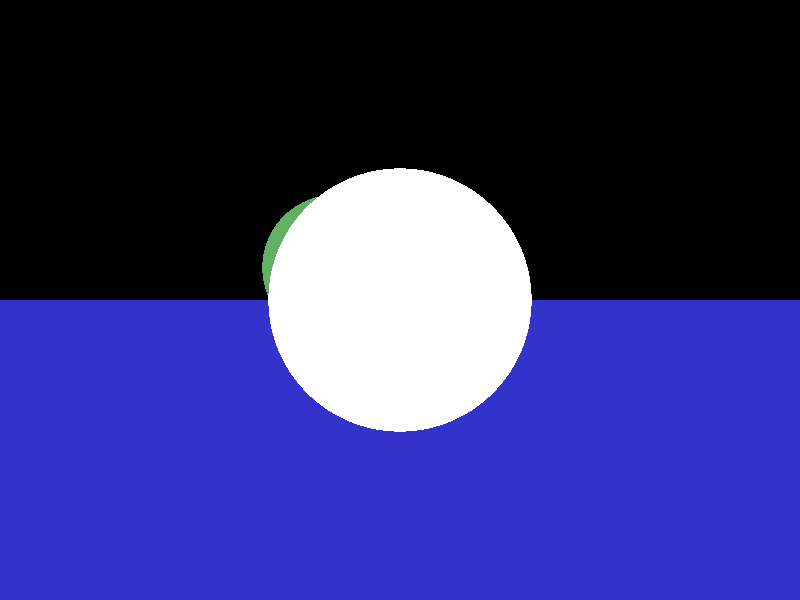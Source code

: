 camera {
  location  <0, 0, 14>
  up        <0,  1,  0>
  right     <1.33333, 0,  0>
  look_at   <0, 0, 0>
}

light_source {<-100, 100, 100> color rgb <1.5, 1.5, 1.5>}


sphere { <0, 0, 0>, 3
  pigment { color rgbf <1.0, 1.0, 1.0, 0.75> }
  finish {ambient 0.2 diffuse 0.4  refraction 1.0 ior 1.33 }
  translate <0, 0, 0>
}

sphere { <2, 1, -5>, 2.3
  pigment { color rgb <0.38, 0.69, 0.40> }
  finish { ambient 0.4 diffuse 0.8 }
}

plane {<0, 1, 0>, -4
      pigment { color rgb <0.2, 0.2, 0.8> }
      finish { ambient 0.4 diffuse 0.8 }
}

